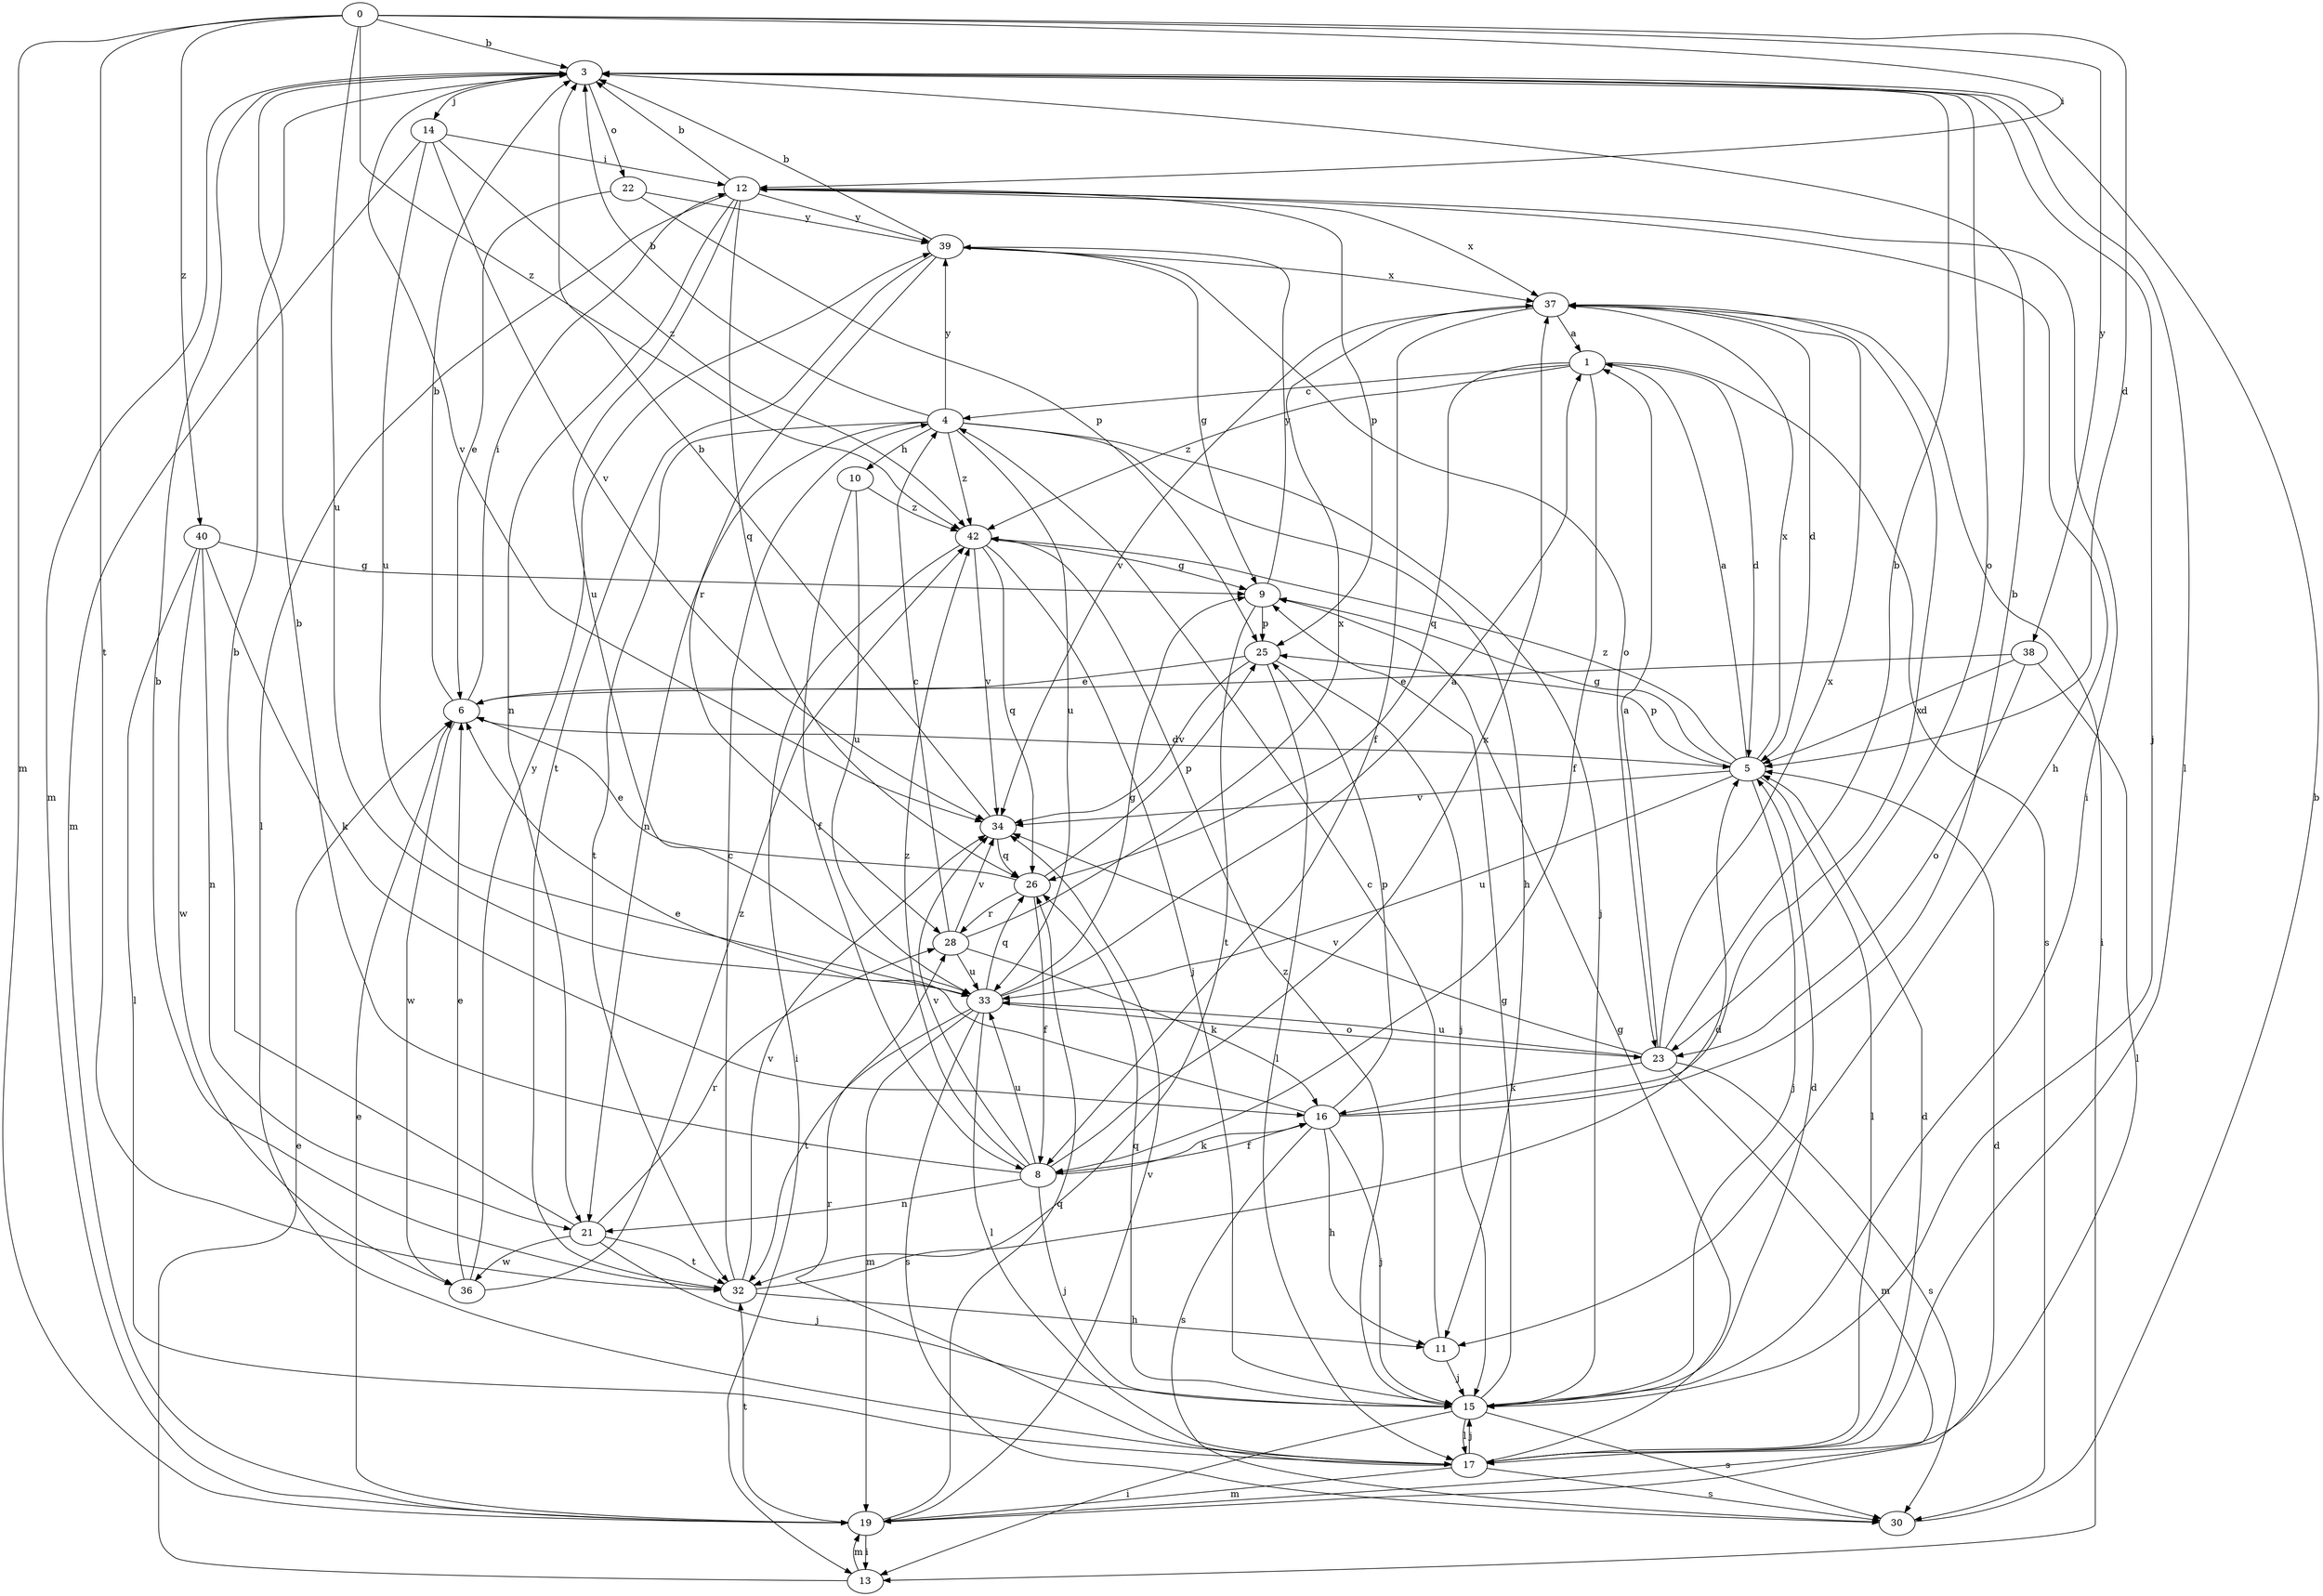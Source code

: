 strict digraph  {
0;
1;
3;
4;
5;
6;
8;
9;
10;
11;
12;
13;
14;
15;
16;
17;
19;
21;
22;
23;
25;
26;
28;
30;
32;
33;
34;
36;
37;
38;
39;
40;
42;
0 -> 3  [label=b];
0 -> 5  [label=d];
0 -> 12  [label=i];
0 -> 19  [label=m];
0 -> 32  [label=t];
0 -> 33  [label=u];
0 -> 38  [label=y];
0 -> 40  [label=z];
0 -> 42  [label=z];
1 -> 4  [label=c];
1 -> 5  [label=d];
1 -> 8  [label=f];
1 -> 26  [label=q];
1 -> 30  [label=s];
1 -> 42  [label=z];
3 -> 14  [label=j];
3 -> 15  [label=j];
3 -> 17  [label=l];
3 -> 19  [label=m];
3 -> 22  [label=o];
3 -> 23  [label=o];
3 -> 34  [label=v];
4 -> 3  [label=b];
4 -> 10  [label=h];
4 -> 11  [label=h];
4 -> 15  [label=j];
4 -> 21  [label=n];
4 -> 32  [label=t];
4 -> 33  [label=u];
4 -> 39  [label=y];
4 -> 42  [label=z];
5 -> 1  [label=a];
5 -> 9  [label=g];
5 -> 15  [label=j];
5 -> 17  [label=l];
5 -> 25  [label=p];
5 -> 33  [label=u];
5 -> 34  [label=v];
5 -> 37  [label=x];
5 -> 42  [label=z];
6 -> 3  [label=b];
6 -> 5  [label=d];
6 -> 12  [label=i];
6 -> 36  [label=w];
8 -> 3  [label=b];
8 -> 15  [label=j];
8 -> 16  [label=k];
8 -> 21  [label=n];
8 -> 33  [label=u];
8 -> 34  [label=v];
8 -> 37  [label=x];
8 -> 42  [label=z];
9 -> 25  [label=p];
9 -> 32  [label=t];
9 -> 39  [label=y];
10 -> 8  [label=f];
10 -> 33  [label=u];
10 -> 42  [label=z];
11 -> 4  [label=c];
11 -> 15  [label=j];
12 -> 3  [label=b];
12 -> 11  [label=h];
12 -> 17  [label=l];
12 -> 21  [label=n];
12 -> 25  [label=p];
12 -> 26  [label=q];
12 -> 33  [label=u];
12 -> 37  [label=x];
12 -> 39  [label=y];
13 -> 6  [label=e];
13 -> 19  [label=m];
14 -> 12  [label=i];
14 -> 19  [label=m];
14 -> 33  [label=u];
14 -> 34  [label=v];
14 -> 42  [label=z];
15 -> 5  [label=d];
15 -> 9  [label=g];
15 -> 12  [label=i];
15 -> 13  [label=i];
15 -> 17  [label=l];
15 -> 26  [label=q];
15 -> 30  [label=s];
15 -> 42  [label=z];
16 -> 3  [label=b];
16 -> 6  [label=e];
16 -> 8  [label=f];
16 -> 11  [label=h];
16 -> 15  [label=j];
16 -> 25  [label=p];
16 -> 30  [label=s];
16 -> 37  [label=x];
17 -> 5  [label=d];
17 -> 9  [label=g];
17 -> 15  [label=j];
17 -> 19  [label=m];
17 -> 28  [label=r];
17 -> 30  [label=s];
19 -> 5  [label=d];
19 -> 6  [label=e];
19 -> 13  [label=i];
19 -> 26  [label=q];
19 -> 32  [label=t];
19 -> 34  [label=v];
21 -> 3  [label=b];
21 -> 15  [label=j];
21 -> 28  [label=r];
21 -> 32  [label=t];
21 -> 36  [label=w];
22 -> 6  [label=e];
22 -> 25  [label=p];
22 -> 39  [label=y];
23 -> 1  [label=a];
23 -> 3  [label=b];
23 -> 16  [label=k];
23 -> 19  [label=m];
23 -> 30  [label=s];
23 -> 33  [label=u];
23 -> 34  [label=v];
23 -> 37  [label=x];
25 -> 6  [label=e];
25 -> 15  [label=j];
25 -> 17  [label=l];
25 -> 34  [label=v];
26 -> 6  [label=e];
26 -> 8  [label=f];
26 -> 25  [label=p];
26 -> 28  [label=r];
28 -> 4  [label=c];
28 -> 16  [label=k];
28 -> 33  [label=u];
28 -> 34  [label=v];
28 -> 37  [label=x];
30 -> 3  [label=b];
32 -> 3  [label=b];
32 -> 4  [label=c];
32 -> 5  [label=d];
32 -> 11  [label=h];
32 -> 34  [label=v];
33 -> 1  [label=a];
33 -> 9  [label=g];
33 -> 17  [label=l];
33 -> 19  [label=m];
33 -> 23  [label=o];
33 -> 26  [label=q];
33 -> 30  [label=s];
33 -> 32  [label=t];
34 -> 3  [label=b];
34 -> 26  [label=q];
36 -> 6  [label=e];
36 -> 39  [label=y];
36 -> 42  [label=z];
37 -> 1  [label=a];
37 -> 5  [label=d];
37 -> 8  [label=f];
37 -> 13  [label=i];
37 -> 34  [label=v];
38 -> 5  [label=d];
38 -> 6  [label=e];
38 -> 17  [label=l];
38 -> 23  [label=o];
39 -> 3  [label=b];
39 -> 9  [label=g];
39 -> 23  [label=o];
39 -> 28  [label=r];
39 -> 32  [label=t];
39 -> 37  [label=x];
40 -> 9  [label=g];
40 -> 16  [label=k];
40 -> 17  [label=l];
40 -> 21  [label=n];
40 -> 36  [label=w];
42 -> 9  [label=g];
42 -> 13  [label=i];
42 -> 15  [label=j];
42 -> 26  [label=q];
42 -> 34  [label=v];
}
